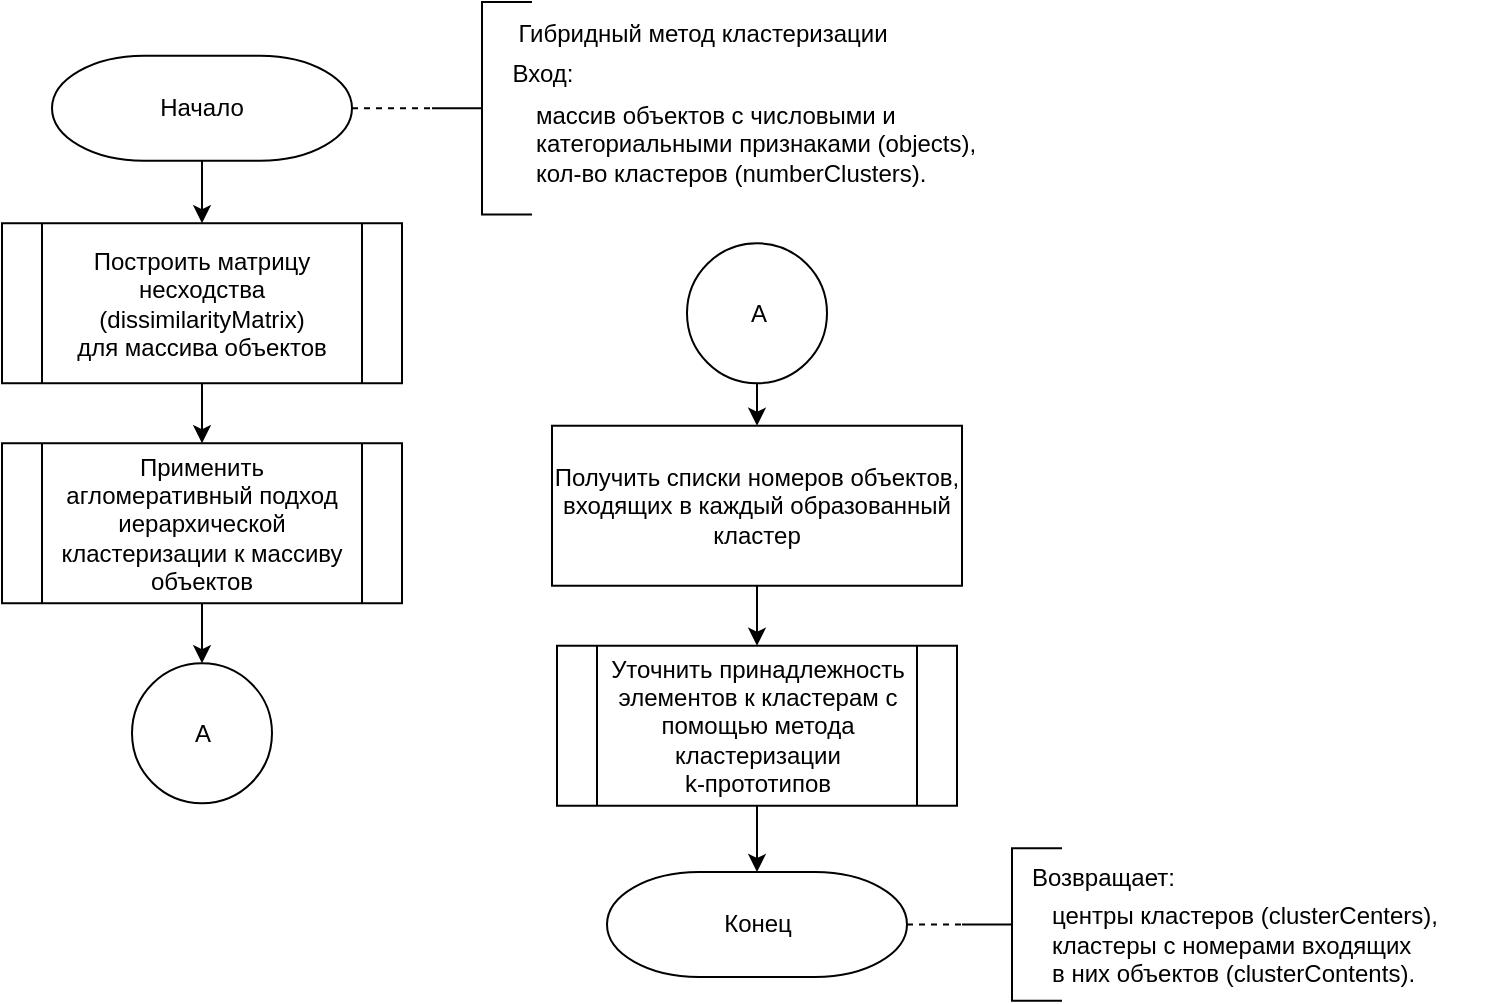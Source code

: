 <mxfile version="21.3.6" type="device">
  <diagram id="tPg7lvVMtvuBfPQgrAko" name="Страница 1">
    <mxGraphModel dx="1323" dy="958" grid="1" gridSize="10" guides="1" tooltips="1" connect="1" arrows="1" fold="1" page="1" pageScale="1" pageWidth="1169" pageHeight="827" math="0" shadow="0">
      <root>
        <mxCell id="0" />
        <mxCell id="1" parent="0" />
        <mxCell id="17" style="edgeStyle=none;html=1;entryX=0;entryY=0.5;entryDx=0;entryDy=0;entryPerimeter=0;fontSize=12;endArrow=none;endFill=0;dashed=1;exitX=1;exitY=0.5;exitDx=0;exitDy=0;exitPerimeter=0;" parent="1" source="7" target="8" edge="1">
          <mxGeometry relative="1" as="geometry">
            <mxPoint x="445" y="203.62" as="sourcePoint" />
          </mxGeometry>
        </mxCell>
        <mxCell id="23" style="edgeStyle=none;html=1;exitX=0.5;exitY=1;exitDx=0;exitDy=0;exitPerimeter=0;fontSize=12;endArrow=classic;endFill=1;" parent="1" source="7" target="18" edge="1">
          <mxGeometry relative="1" as="geometry" />
        </mxCell>
        <mxCell id="7" value="Начало" style="strokeWidth=1;html=1;shape=mxgraph.flowchart.terminator;whiteSpace=wrap;strokeColor=default;gradientColor=none;" parent="1" vertex="1">
          <mxGeometry x="265" y="176.87" width="150" height="52.5" as="geometry" />
        </mxCell>
        <mxCell id="8" value="" style="strokeWidth=1;html=1;shape=mxgraph.flowchart.annotation_2;align=left;labelPosition=right;pointerEvents=1;strokeColor=default;fontSize=13;gradientColor=none;" parent="1" vertex="1">
          <mxGeometry x="455" y="150" width="50" height="106.25" as="geometry" />
        </mxCell>
        <mxCell id="9" value="&lt;span style=&quot;font-size: 12px;&quot;&gt;Гибридный метод кластеризации&lt;/span&gt;" style="text;html=1;align=center;verticalAlign=middle;resizable=0;points=[];autosize=1;strokeColor=none;fillColor=none;fontSize=13;strokeWidth=1;" parent="1" vertex="1">
          <mxGeometry x="485" y="150" width="210" height="30" as="geometry" />
        </mxCell>
        <mxCell id="10" value="Вход:" style="text;html=1;align=center;verticalAlign=middle;resizable=0;points=[];autosize=1;strokeColor=none;fillColor=none;fontSize=12;" parent="1" vertex="1">
          <mxGeometry x="485" y="170.62" width="50" height="30" as="geometry" />
        </mxCell>
        <mxCell id="11" value="массив объектов с числовыми и &lt;br&gt;категориальными признаками (objects),&lt;br&gt;кол-во кластеров (numberClusters)." style="text;html=1;align=left;verticalAlign=middle;resizable=0;points=[];autosize=1;strokeColor=none;fillColor=none;fontSize=12;" parent="1" vertex="1">
          <mxGeometry x="505" y="190.62" width="250" height="60" as="geometry" />
        </mxCell>
        <mxCell id="24" style="edgeStyle=none;html=1;exitX=0.5;exitY=1;exitDx=0;exitDy=0;fontSize=12;endArrow=classic;endFill=1;" parent="1" source="18" target="20" edge="1">
          <mxGeometry relative="1" as="geometry" />
        </mxCell>
        <mxCell id="18" value="Построить матрицу несходства (dissimilarityMatrix)&lt;br&gt;для массива объектов" style="shape=process;whiteSpace=wrap;html=1;backgroundOutline=1;strokeColor=default;strokeWidth=1;fontSize=12;gradientColor=none;" parent="1" vertex="1">
          <mxGeometry x="240" y="260.62" width="200" height="80" as="geometry" />
        </mxCell>
        <mxCell id="GK41XVW3z9lgQCCNO5Ck-39" style="edgeStyle=orthogonalEdgeStyle;rounded=0;orthogonalLoop=1;jettySize=auto;html=1;exitX=0.5;exitY=1;exitDx=0;exitDy=0;entryX=0.5;entryY=0;entryDx=0;entryDy=0;" edge="1" parent="1" source="20" target="GK41XVW3z9lgQCCNO5Ck-37">
          <mxGeometry relative="1" as="geometry" />
        </mxCell>
        <mxCell id="20" value="Применить агломеративный подход иерархической кластеризации к массиву объектов" style="shape=process;whiteSpace=wrap;html=1;backgroundOutline=1;strokeColor=default;strokeWidth=1;fontSize=12;gradientColor=none;" parent="1" vertex="1">
          <mxGeometry x="240" y="370.62" width="200" height="80" as="geometry" />
        </mxCell>
        <mxCell id="26" style="edgeStyle=none;html=1;exitX=0.5;exitY=1;exitDx=0;exitDy=0;fontSize=12;endArrow=classic;endFill=1;" parent="1" source="21" target="22" edge="1">
          <mxGeometry relative="1" as="geometry" />
        </mxCell>
        <mxCell id="21" value="Получить списки номеров объектов, входящих в каждый образованный кластер" style="rounded=0;whiteSpace=wrap;html=1;strokeColor=default;strokeWidth=1;fontSize=12;gradientColor=none;" parent="1" vertex="1">
          <mxGeometry x="515" y="361.87" width="205" height="80" as="geometry" />
        </mxCell>
        <mxCell id="29" style="edgeStyle=none;html=1;exitX=0.5;exitY=1;exitDx=0;exitDy=0;entryX=0.5;entryY=0;entryDx=0;entryDy=0;fontSize=12;endArrow=classic;endFill=1;entryPerimeter=0;" parent="1" source="22" target="30" edge="1">
          <mxGeometry relative="1" as="geometry">
            <mxPoint x="617.5" y="581.87" as="targetPoint" />
          </mxGeometry>
        </mxCell>
        <mxCell id="22" value="Уточнить принадлежность элементов к кластерам с помощью метода кластеризации &lt;br&gt;k-прототипов" style="shape=process;whiteSpace=wrap;html=1;backgroundOutline=1;strokeColor=default;strokeWidth=1;fontSize=12;gradientColor=none;" parent="1" vertex="1">
          <mxGeometry x="517.5" y="471.87" width="200" height="80" as="geometry" />
        </mxCell>
        <mxCell id="30" value="Конец" style="strokeWidth=1;html=1;shape=mxgraph.flowchart.terminator;whiteSpace=wrap;strokeColor=default;gradientColor=none;" parent="1" vertex="1">
          <mxGeometry x="542.5" y="585" width="150" height="52.5" as="geometry" />
        </mxCell>
        <mxCell id="31" style="edgeStyle=none;html=1;entryX=0;entryY=0.5;entryDx=0;entryDy=0;entryPerimeter=0;fontSize=12;endArrow=none;endFill=0;dashed=1;exitX=1;exitY=0.5;exitDx=0;exitDy=0;exitPerimeter=0;" parent="1" source="30" target="32" edge="1">
          <mxGeometry relative="1" as="geometry">
            <mxPoint x="692.5" y="609.37" as="sourcePoint" />
          </mxGeometry>
        </mxCell>
        <mxCell id="32" value="" style="strokeWidth=1;html=1;shape=mxgraph.flowchart.annotation_2;align=left;labelPosition=right;pointerEvents=1;strokeColor=default;fontSize=13;gradientColor=none;" parent="1" vertex="1">
          <mxGeometry x="720" y="573.12" width="50" height="76.25" as="geometry" />
        </mxCell>
        <mxCell id="36" value="Возвращает:" style="text;html=1;align=left;verticalAlign=middle;resizable=0;points=[];autosize=1;strokeColor=none;fillColor=none;fontSize=12;" parent="1" vertex="1">
          <mxGeometry x="752.5" y="573.12" width="100" height="30" as="geometry" />
        </mxCell>
        <mxCell id="37" value="&lt;br&gt;центры кластеров (clusterCenters),&lt;br&gt;кластеры с номерами входящих &lt;br&gt;в них объектов (clusterContents)." style="text;html=1;align=left;verticalAlign=middle;resizable=0;points=[];autosize=1;strokeColor=none;fillColor=none;fontSize=12;" parent="1" vertex="1">
          <mxGeometry x="762.5" y="579.37" width="220" height="70" as="geometry" />
        </mxCell>
        <mxCell id="GK41XVW3z9lgQCCNO5Ck-37" value="" style="ellipse;whiteSpace=wrap;html=1;aspect=fixed;" vertex="1" parent="1">
          <mxGeometry x="305" y="480.62" width="70" height="70" as="geometry" />
        </mxCell>
        <mxCell id="GK41XVW3z9lgQCCNO5Ck-38" value="А" style="text;html=1;align=center;verticalAlign=middle;resizable=0;points=[];autosize=1;strokeColor=none;fillColor=none;" vertex="1" parent="1">
          <mxGeometry x="325" y="500.62" width="30" height="30" as="geometry" />
        </mxCell>
        <mxCell id="GK41XVW3z9lgQCCNO5Ck-42" style="edgeStyle=orthogonalEdgeStyle;rounded=0;orthogonalLoop=1;jettySize=auto;html=1;exitX=0.5;exitY=1;exitDx=0;exitDy=0;entryX=0.5;entryY=0;entryDx=0;entryDy=0;" edge="1" parent="1" source="GK41XVW3z9lgQCCNO5Ck-40" target="21">
          <mxGeometry relative="1" as="geometry" />
        </mxCell>
        <mxCell id="GK41XVW3z9lgQCCNO5Ck-40" value="" style="ellipse;whiteSpace=wrap;html=1;aspect=fixed;" vertex="1" parent="1">
          <mxGeometry x="582.5" y="270.62" width="70" height="70" as="geometry" />
        </mxCell>
        <mxCell id="GK41XVW3z9lgQCCNO5Ck-41" value="А" style="text;html=1;align=center;verticalAlign=middle;resizable=0;points=[];autosize=1;strokeColor=none;fillColor=none;" vertex="1" parent="1">
          <mxGeometry x="602.5" y="290.62" width="30" height="30" as="geometry" />
        </mxCell>
      </root>
    </mxGraphModel>
  </diagram>
</mxfile>
